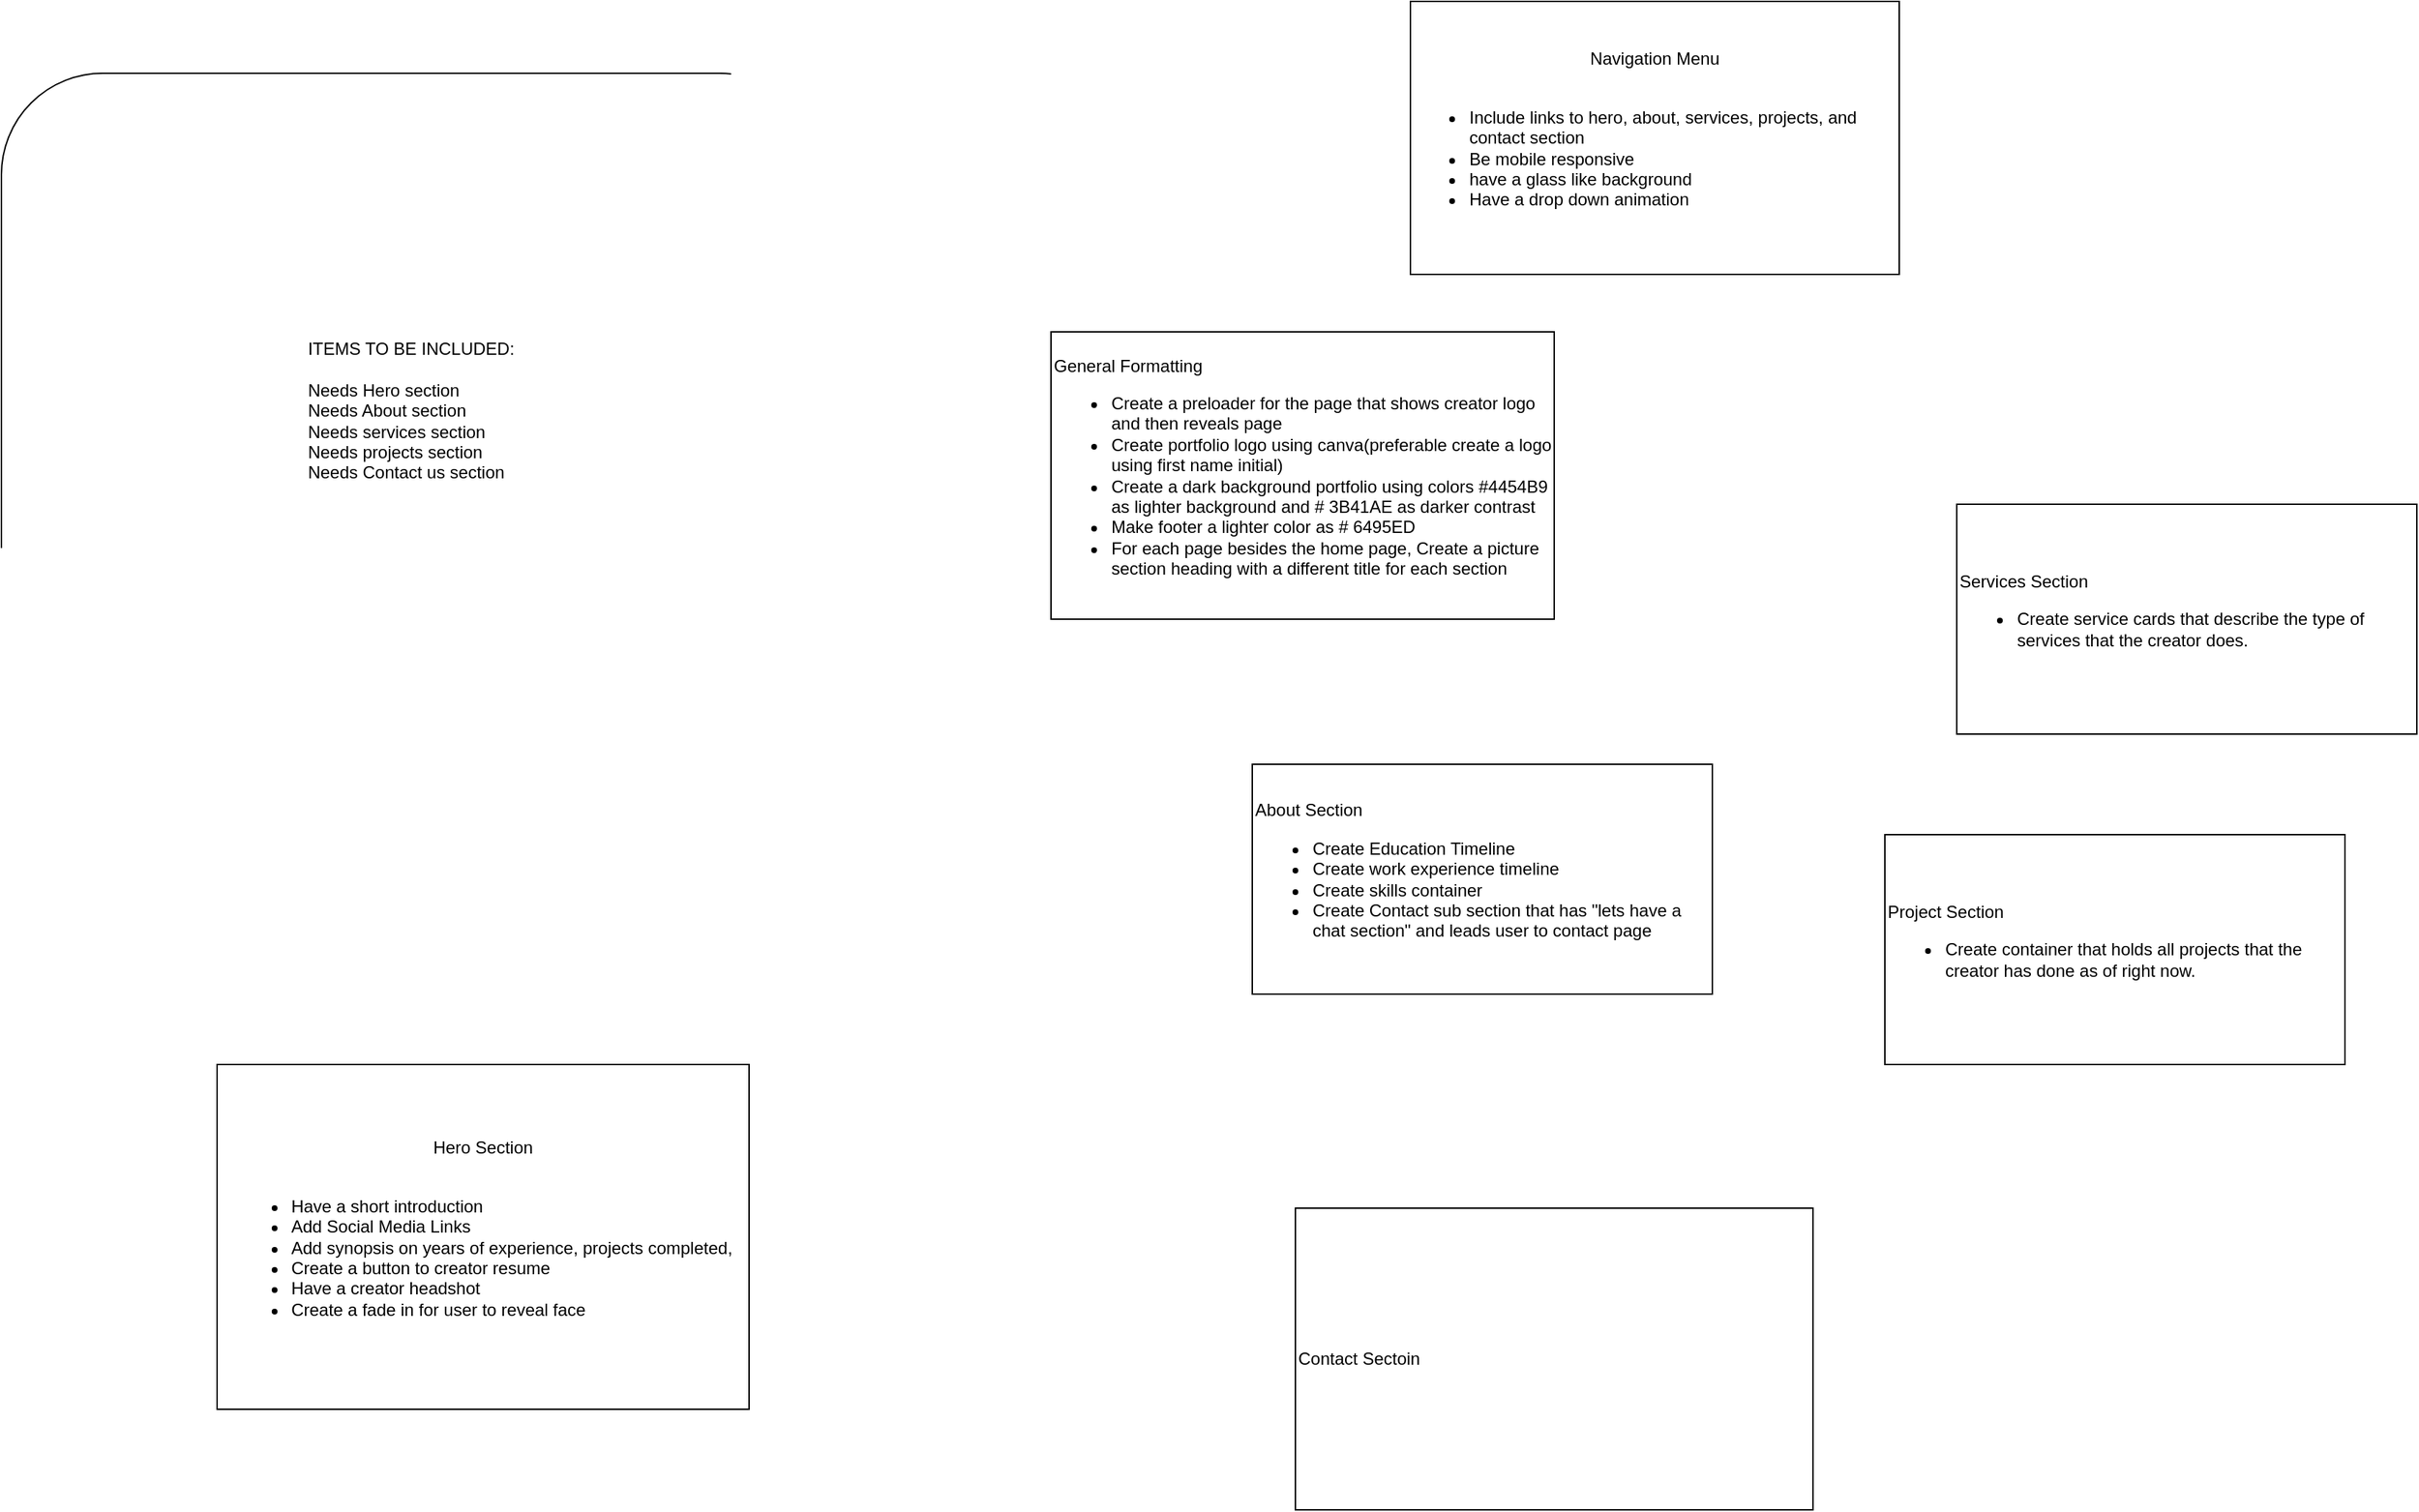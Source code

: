 <mxfile>
    <diagram id="1VLoRbCa__2WQDEqGXH-" name="Page-1">
        <mxGraphModel dx="1345" dy="1879" grid="1" gridSize="10" guides="1" tooltips="1" connect="1" arrows="1" fold="1" page="1" pageScale="1" pageWidth="850" pageHeight="1100" math="0" shadow="0">
            <root>
                <mxCell id="0"/>
                <mxCell id="1" parent="0"/>
                <mxCell id="2" value="ITEMS TO BE INCLUDED:&lt;div&gt;&lt;br&gt;&lt;/div&gt;&lt;div style=&quot;text-align: left;&quot;&gt;Needs Hero section&lt;/div&gt;&lt;div style=&quot;text-align: left;&quot;&gt;Needs About section&lt;/div&gt;&lt;div style=&quot;text-align: left;&quot;&gt;Needs services section&lt;/div&gt;&lt;div style=&quot;text-align: left;&quot;&gt;Needs projects section&lt;/div&gt;&lt;div style=&quot;text-align: left;&quot;&gt;Needs Contact us section&lt;/div&gt;" style="rounded=1;whiteSpace=wrap;html=1;" vertex="1" parent="1">
                    <mxGeometry x="10" y="30" width="570" height="470" as="geometry"/>
                </mxCell>
                <mxCell id="3" value="Hero Section&lt;div&gt;&lt;br&gt;&lt;/div&gt;&lt;div&gt;&lt;ul&gt;&lt;li style=&quot;text-align: left;&quot;&gt;Have a short introduction&lt;/li&gt;&lt;li style=&quot;text-align: left;&quot;&gt;Add Social Media Links&lt;/li&gt;&lt;li style=&quot;text-align: left;&quot;&gt;Add synopsis on years of experience, projects completed,&lt;/li&gt;&lt;li style=&quot;text-align: left;&quot;&gt;Create a button to creator resume&lt;/li&gt;&lt;li style=&quot;text-align: left;&quot;&gt;Have a creator headshot&lt;/li&gt;&lt;li style=&quot;text-align: left;&quot;&gt;Create a fade in for user to reveal face&lt;/li&gt;&lt;/ul&gt;&lt;/div&gt;" style="rounded=0;whiteSpace=wrap;html=1;" vertex="1" parent="1">
                    <mxGeometry x="160" y="720" width="370" height="240" as="geometry"/>
                </mxCell>
                <mxCell id="4" value="Navigation Menu&lt;div&gt;&lt;br&gt;&lt;/div&gt;&lt;div&gt;&lt;ul&gt;&lt;li style=&quot;text-align: left;&quot;&gt;Include links to hero, about, services, projects, and contact section&lt;/li&gt;&lt;li style=&quot;text-align: left;&quot;&gt;Be mobile responsive&lt;/li&gt;&lt;li style=&quot;text-align: left;&quot;&gt;have a glass like background&lt;/li&gt;&lt;li style=&quot;text-align: left;&quot;&gt;Have a drop down animation&lt;/li&gt;&lt;/ul&gt;&lt;/div&gt;" style="rounded=0;whiteSpace=wrap;html=1;" vertex="1" parent="1">
                    <mxGeometry x="990" y="-20" width="340" height="190" as="geometry"/>
                </mxCell>
                <mxCell id="5" value="About Section&lt;div&gt;&lt;ul&gt;&lt;li&gt;Create Education Timeline&amp;nbsp;&lt;/li&gt;&lt;li&gt;Create work experience timeline&lt;/li&gt;&lt;li&gt;Create skills container&lt;/li&gt;&lt;li&gt;Create Contact sub section that has &quot;lets have a chat section&quot; and leads user to contact page&lt;/li&gt;&lt;/ul&gt;&lt;/div&gt;" style="rounded=0;whiteSpace=wrap;html=1;align=left;" vertex="1" parent="1">
                    <mxGeometry x="880" y="511" width="320" height="160" as="geometry"/>
                </mxCell>
                <mxCell id="6" value="General Formatting&lt;div&gt;&lt;ul&gt;&lt;li&gt;Create a preloader for the page that shows creator logo and then reveals page&lt;/li&gt;&lt;li&gt;Create portfolio logo using canva(preferable create a logo using first name initial)&lt;/li&gt;&lt;li&gt;Create a dark background portfolio using colors #4454B9 as lighter background and # 3B41AE as darker contrast&lt;/li&gt;&lt;li&gt;Make footer a lighter color as # 6495ED&lt;/li&gt;&lt;li&gt;For each page besides the home page, Create a picture section heading with a different title for each section&lt;/li&gt;&lt;/ul&gt;&lt;/div&gt;" style="rounded=0;whiteSpace=wrap;html=1;align=left;" vertex="1" parent="1">
                    <mxGeometry x="740" y="210" width="350" height="200" as="geometry"/>
                </mxCell>
                <mxCell id="8" value="Services Section&lt;br&gt;&lt;div&gt;&lt;ul&gt;&lt;li&gt;Create service cards that describe the type of services that the creator does.&lt;/li&gt;&lt;/ul&gt;&lt;/div&gt;" style="rounded=0;whiteSpace=wrap;html=1;align=left;" vertex="1" parent="1">
                    <mxGeometry x="1370" y="330" width="320" height="160" as="geometry"/>
                </mxCell>
                <mxCell id="9" value="Project Section&lt;br&gt;&lt;div&gt;&lt;ul&gt;&lt;li&gt;Create container that holds all projects that the creator has done as of right now.&lt;/li&gt;&lt;/ul&gt;&lt;/div&gt;" style="rounded=0;whiteSpace=wrap;html=1;align=left;" vertex="1" parent="1">
                    <mxGeometry x="1320" y="560" width="320" height="160" as="geometry"/>
                </mxCell>
                <mxCell id="10" value="Contact Sectoin" style="rounded=0;whiteSpace=wrap;html=1;align=left;" vertex="1" parent="1">
                    <mxGeometry x="910" y="820" width="360" height="210" as="geometry"/>
                </mxCell>
            </root>
        </mxGraphModel>
    </diagram>
</mxfile>